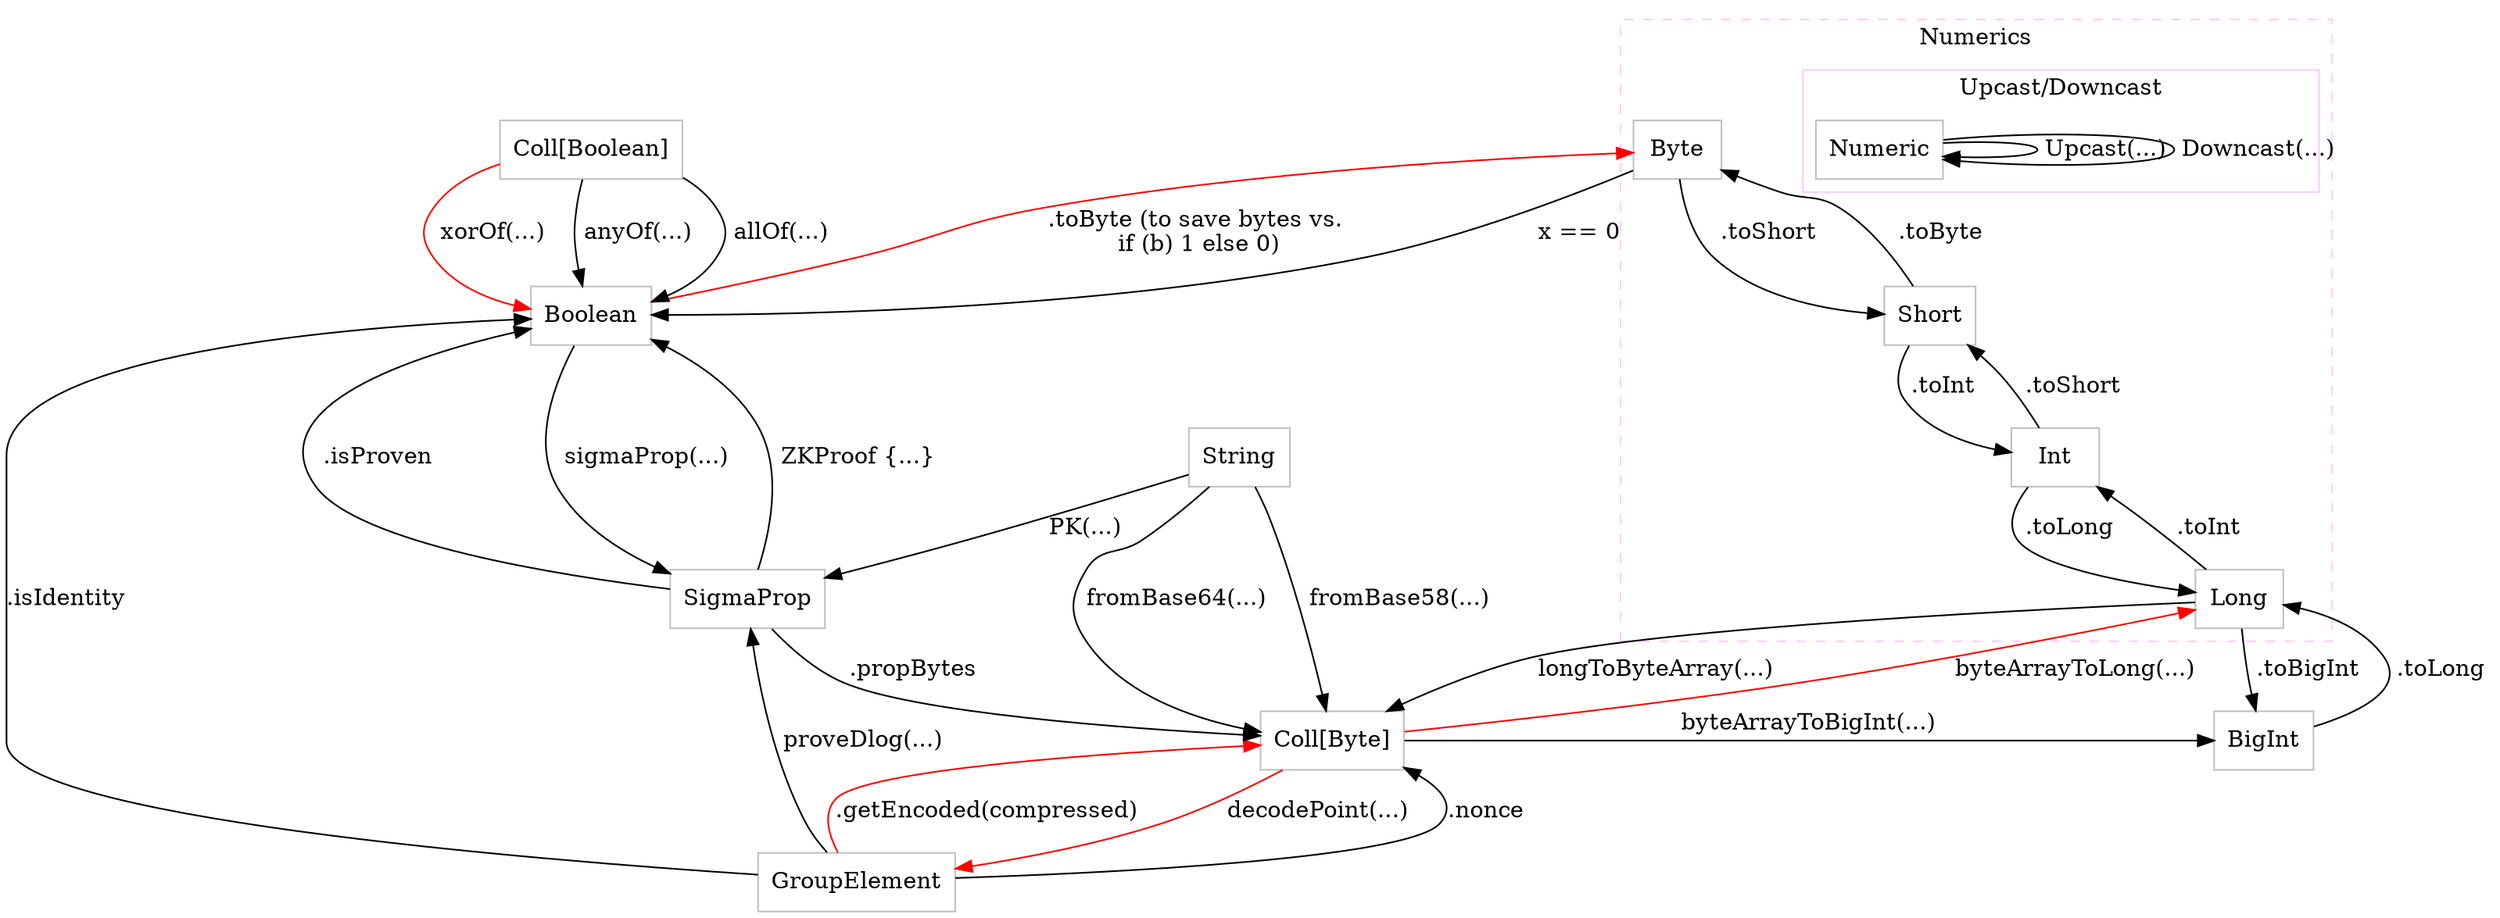 digraph conversions {
    nodesep=0.8
    K=0.6
    concentrate=false
    node [shape=box, color=gray, style=filled, fillcolor=white] 

    Boolean -> Byte [label=" .toByte (to save bytes vs. \n if (b) 1 else 0)" color=red] 
    Byte -> Boolean [label=" x == 0"]

    subgraph cluster_Numerics {
        style=dashed; color="#FFCCFF";label="Numerics";
        Byte -> Short [label=" .toShort "]
        // Byte -> Int [label=" .toInt "]
        // Byte -> Long [label=" .toLong "]
        // Byte -> BigInt [label=" .toBigInt "]

        Short -> Byte [label=" .toByte "]
        Short -> Int [label=" .toInt "]
        // Short -> Long [label=" .toLong "; weight=0]
        // Short -> BigInt [label=" .toBigInt "]

        // Int -> Byte [label=" .toByte "]
        Int -> Short [label=" .toShort "]
        Int -> Long [label=" .toLong "]
        // Int -> BigInt [label=" .toBigInt "]

        // Long -> Byte [label=" .toByte "]
        // Long -> Short [label=" .toShort "]
        Long -> Int [label=" .toInt "]
        Long -> BigInt [label=" .toBigInt "]

        // BigInt -> Byte [label=" .toByte "]
        // BigInt -> Short [label=" .toShort "]
        // BigInt -> Int [label=" .toInt "]
        BigInt -> Long [label=" .toLong "]

        subgraph cluster_NumericsCasts {
            style=xdashed; color="#FFCCFF";label="Upcast/Downcast";

            Numeric -> Numeric [label=" Upcast(...) "]
            Numeric -> Numeric [label=" Downcast(...) "]
        }
    }

    {rank=same; BigInt, Bytes }
    Bytes -> GroupElement [label=" decodePoint(...) ", color=red]
    Bytes -> BigInt [label=" byteArrayToBigInt(...) "]
    Bytes -> Long [label=" byteArrayToLong(...) ", color=red, weight=0]
    Long -> Bytes [label=" longToByteArray(...) "]

    Bits [ label="Coll[Boolean]" shape=box, color=gray, style=filled, fillcolor=white ]
    Bytes [ label="Coll[Byte]" shape=box, color=gray, style=filled, fillcolor=white ]

    Bits -> Boolean [label=" anyOf(...) " ]
    Bits -> Boolean [label=" allOf(...) " ]
    Bits -> Boolean [label=" xorOf(...) " color=red ]

    SigmaProp -> Boolean [label=" ZKProof {...} "]
    SigmaProp -> Boolean [label=" .isProven "]
    SigmaProp -> Bytes [label=" .propBytes "]
    Boolean -> SigmaProp [label=" sigmaProp(...) "]

    GroupElement -> SigmaProp [label="proveDlog(...)"]
    GroupElement -> Boolean [label=".isIdentity"]
    GroupElement -> Bytes [label=".nonce"]
    GroupElement -> Bytes [label=".getEncoded(compressed)" color=red]

    String -> Bytes [label="fromBase58(...)"]
    String -> Bytes [label="fromBase64(...)"]
    String -> SigmaProp [label="PK(...)"]
}